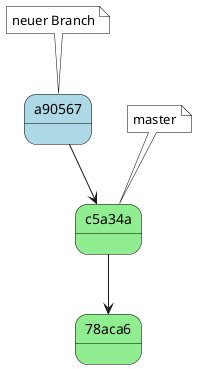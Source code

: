 @startuml
skinparam state {
  BackgroundColor white
  BorderColor black
}
skinparam note {
  BackgroundColor white
  BorderColor black
}


state "78aca6" as commit3 #LightGreen{
}
state "c5a34a" as commit3b #LightGreen{
}
state "a90567" as commit5 #LightBlue{
}

note top of commit5 : neuer Branch
note top of commit3b : master

commit3b --> commit3
commit5 --> commit3b

@enduml
